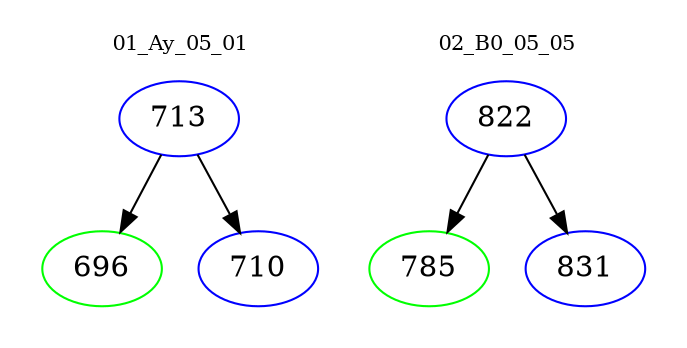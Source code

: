 digraph{
subgraph cluster_0 {
color = white
label = "01_Ay_05_01";
fontsize=10;
T0_713 [label="713", color="blue"]
T0_713 -> T0_696 [color="black"]
T0_696 [label="696", color="green"]
T0_713 -> T0_710 [color="black"]
T0_710 [label="710", color="blue"]
}
subgraph cluster_1 {
color = white
label = "02_B0_05_05";
fontsize=10;
T1_822 [label="822", color="blue"]
T1_822 -> T1_785 [color="black"]
T1_785 [label="785", color="green"]
T1_822 -> T1_831 [color="black"]
T1_831 [label="831", color="blue"]
}
}
